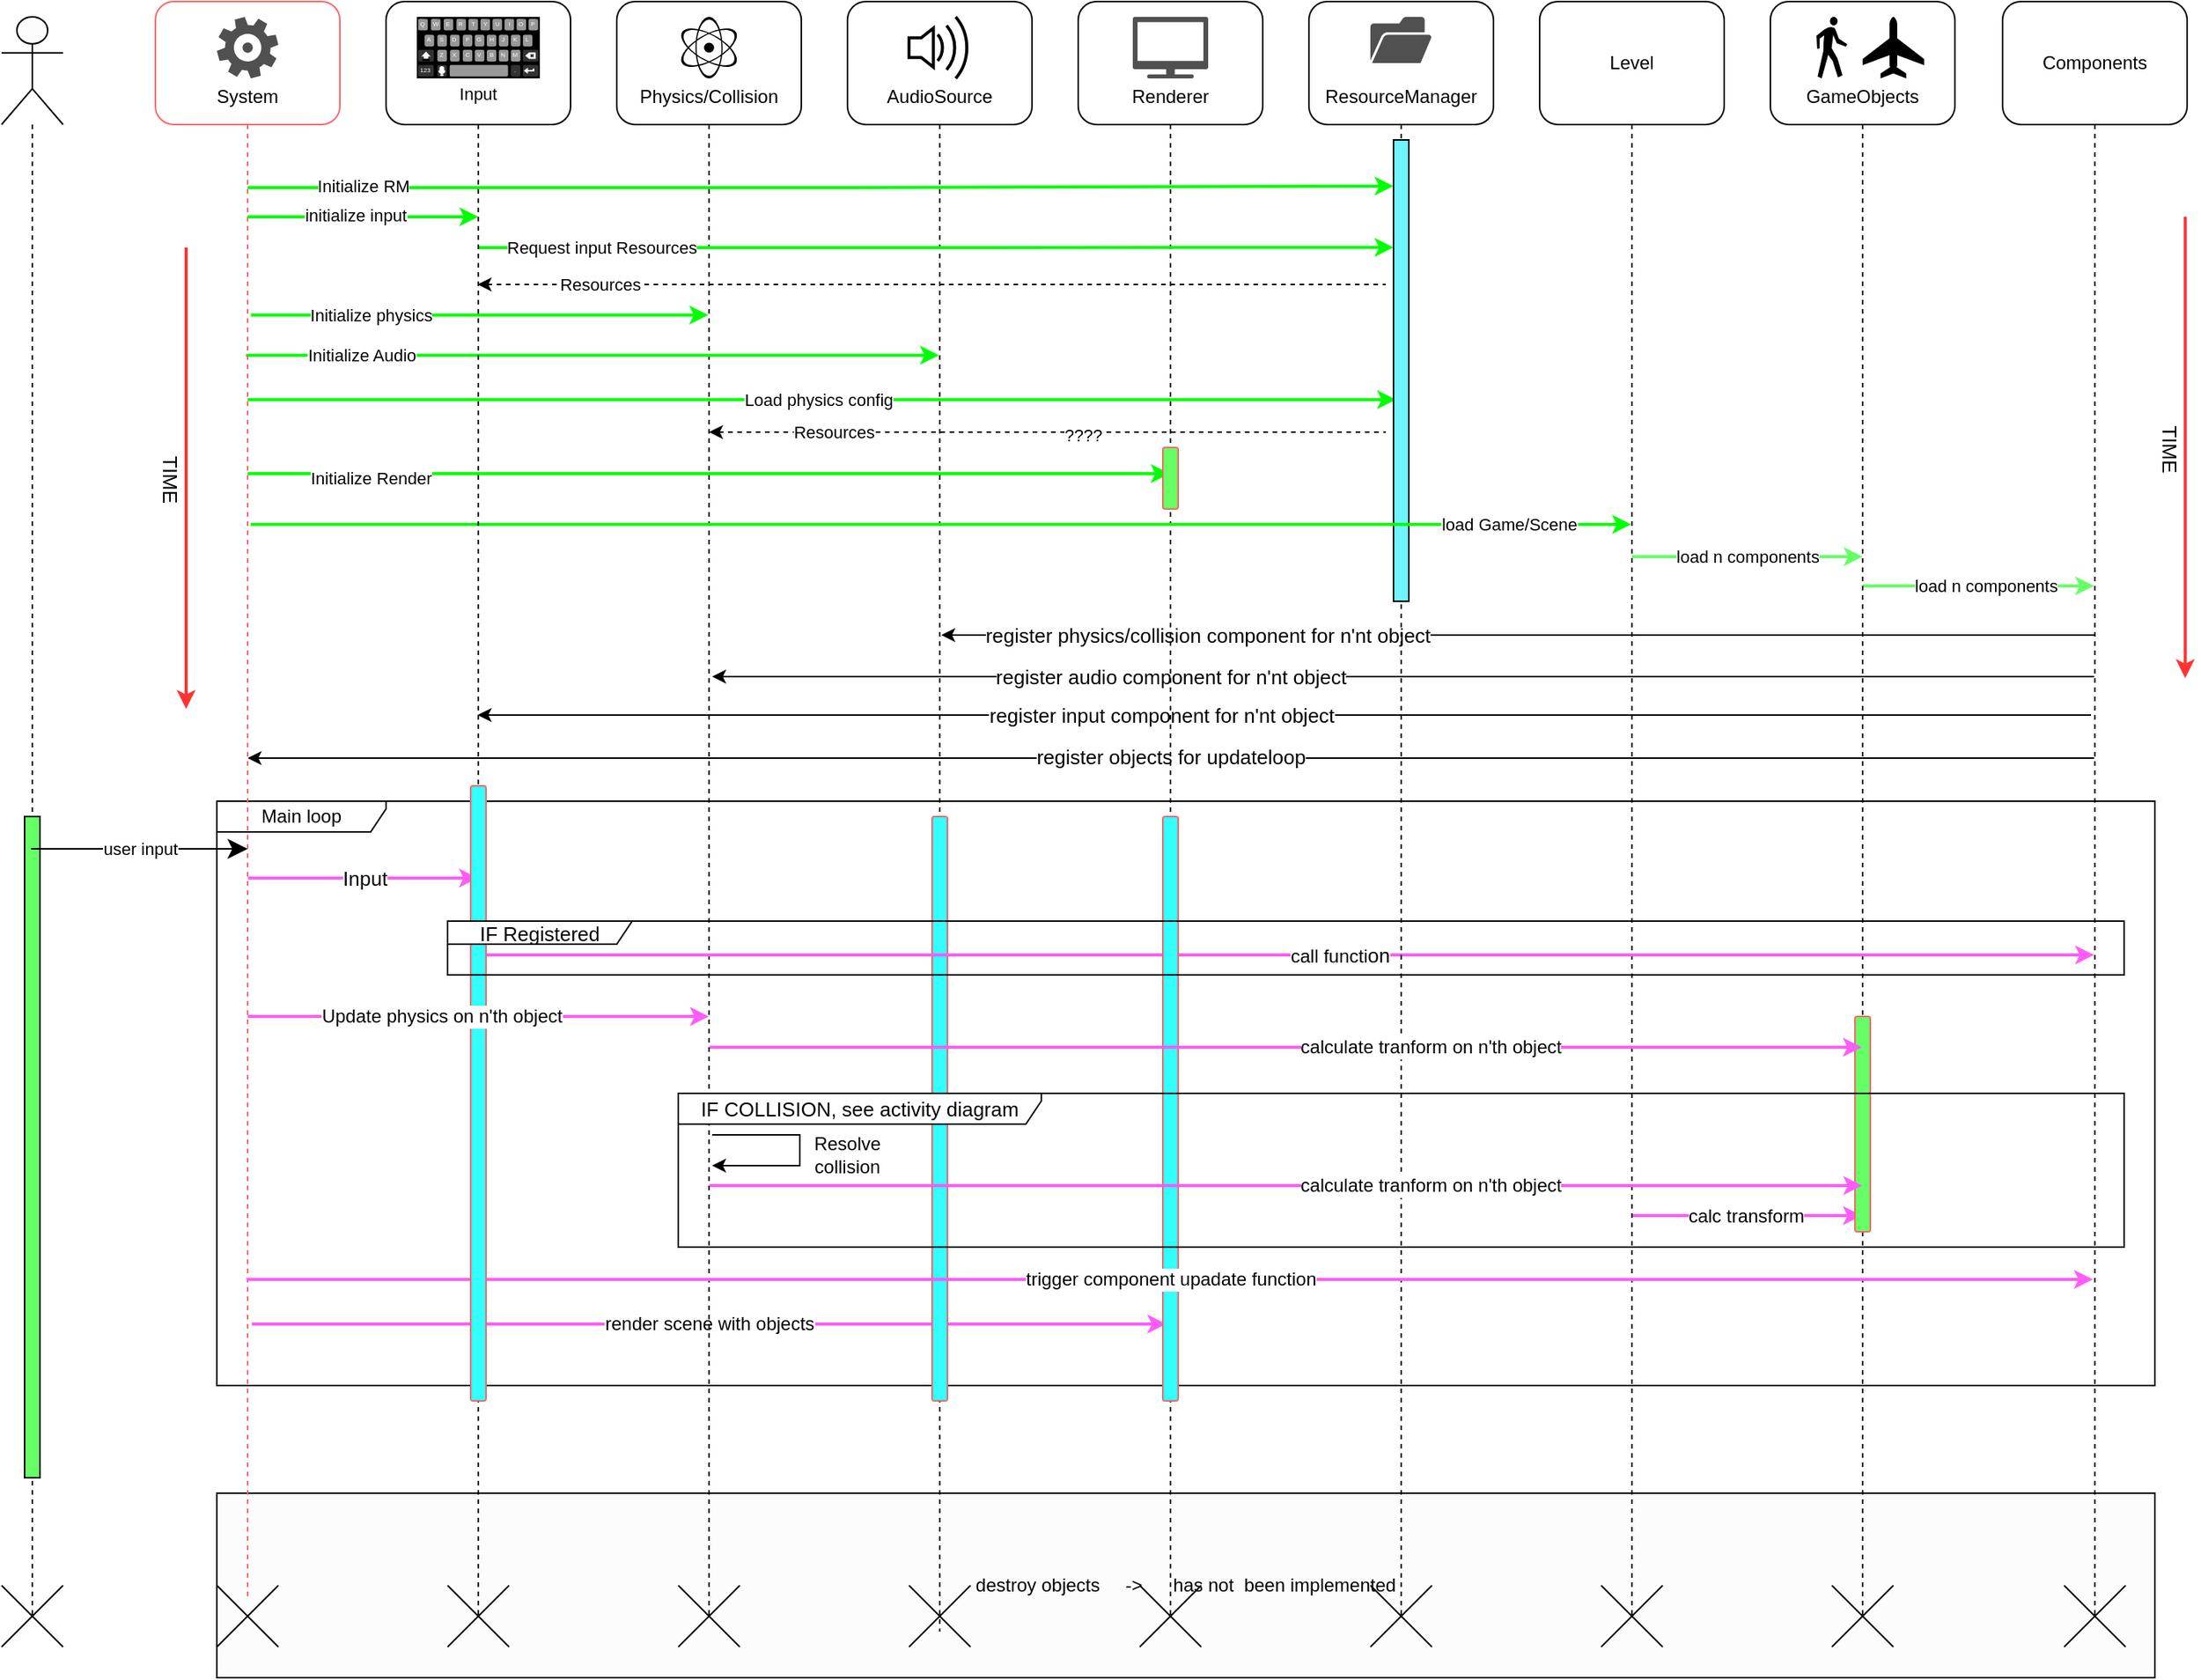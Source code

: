 <mxfile version="16.6.5" type="device"><diagram id="Oj8NVdaUuJYCpran_6qN" name="Page-1"><mxGraphModel dx="2357" dy="780" grid="1" gridSize="10" guides="1" tooltips="1" connect="1" arrows="1" fold="1" page="1" pageScale="1" pageWidth="827" pageHeight="1169" background="none" math="0" shadow="0"><root><mxCell id="0"/><mxCell id="1" parent="0"/><mxCell id="YQWKUGwRhgaTeI2dLadN-74" value="Main loop" style="shape=umlFrame;whiteSpace=wrap;html=1;labelBorderColor=none;sketch=0;strokeColor=#000000;width=110;height=20;" parent="1" vertex="1"><mxGeometry x="80" y="600" width="1260" height="380" as="geometry"/></mxCell><mxCell id="M4hdBKPviVfG0QZyi3EL-24" value="&lt;font style=&quot;font-size: 11px;&quot;&gt;Initialize RM&lt;/font&gt;" style="endArrow=classic;html=1;rounded=0;strokeWidth=2;strokeColor=#00FF00;fillColor=#008a00;entryX=0;entryY=0.1;entryDx=0;entryDy=0;entryPerimeter=0;fontSize=11;" parent="1" edge="1" target="YQWKUGwRhgaTeI2dLadN-106"><mxGeometry x="-0.8" y="1" width="50" height="50" relative="1" as="geometry"><mxPoint x="100" y="201" as="sourcePoint"/><mxPoint x="820" y="201" as="targetPoint"/><Array as="points"><mxPoint x="490" y="201"/></Array><mxPoint as="offset"/></mxGeometry></mxCell><mxCell id="M4hdBKPviVfG0QZyi3EL-30" value="Resources" style="endArrow=none;html=1;rounded=0;startArrow=classic;startFill=1;endFill=0;dashed=1;" parent="1" edge="1"><mxGeometry x="-0.731" width="50" height="50" relative="1" as="geometry"><mxPoint x="249.548" y="264" as="sourcePoint"/><mxPoint x="840" y="264" as="targetPoint"/><mxPoint as="offset"/></mxGeometry></mxCell><mxCell id="M4hdBKPviVfG0QZyi3EL-35" value="Initialize Render" style="endArrow=classic;html=1;rounded=0;strokeWidth=2;strokeColor=#00FF00;fillColor=#008a00;" parent="1" edge="1"><mxGeometry x="-0.733" y="-3" width="50" height="50" relative="1" as="geometry"><mxPoint x="100" y="387" as="sourcePoint"/><mxPoint x="699.5" y="387" as="targetPoint"/><mxPoint as="offset"/></mxGeometry></mxCell><mxCell id="YQWKUGwRhgaTeI2dLadN-3" value="" style="endArrow=classic;html=1;rounded=0;" parent="1" edge="1"><mxGeometry relative="1" as="geometry"><mxPoint x="1298.5" y="544" as="sourcePoint"/><mxPoint x="249.548" y="544" as="targetPoint"/></mxGeometry></mxCell><mxCell id="YQWKUGwRhgaTeI2dLadN-4" value="&lt;font style=&quot;font-size: 13px&quot;&gt;register input component for n'nt object&lt;/font&gt;" style="edgeLabel;resizable=0;html=1;align=center;verticalAlign=middle;" parent="YQWKUGwRhgaTeI2dLadN-3" connectable="0" vertex="1"><mxGeometry relative="1" as="geometry"><mxPoint x="-80" as="offset"/></mxGeometry></mxCell><mxCell id="YQWKUGwRhgaTeI2dLadN-9" value="" style="endArrow=classic;html=1;rounded=0;" parent="1" edge="1"><mxGeometry relative="1" as="geometry"><mxPoint x="1300.5" y="519" as="sourcePoint"/><mxPoint x="402" y="519" as="targetPoint"/></mxGeometry></mxCell><mxCell id="YQWKUGwRhgaTeI2dLadN-10" value="&lt;font style=&quot;font-size: 13px&quot;&gt;register audio component for n'nt object&lt;/font&gt;" style="edgeLabel;resizable=0;html=1;align=center;verticalAlign=middle;" parent="YQWKUGwRhgaTeI2dLadN-9" connectable="0" vertex="1"><mxGeometry relative="1" as="geometry"><mxPoint x="-151" as="offset"/></mxGeometry></mxCell><mxCell id="YQWKUGwRhgaTeI2dLadN-11" value="" style="endArrow=classic;html=1;rounded=0;" parent="1" edge="1"><mxGeometry relative="1" as="geometry"><mxPoint x="1300.5" y="492" as="sourcePoint"/><mxPoint x="551" y="492" as="targetPoint"/></mxGeometry></mxCell><mxCell id="YQWKUGwRhgaTeI2dLadN-12" value="&lt;font style=&quot;font-size: 13px&quot;&gt;register physics/collision component for n'nt object&lt;/font&gt;" style="edgeLabel;resizable=0;html=1;align=center;verticalAlign=middle;" parent="YQWKUGwRhgaTeI2dLadN-11" connectable="0" vertex="1"><mxGeometry relative="1" as="geometry"><mxPoint x="-202" as="offset"/></mxGeometry></mxCell><mxCell id="YQWKUGwRhgaTeI2dLadN-13" value="" style="endArrow=classic;html=1;rounded=0;" parent="1" edge="1"><mxGeometry relative="1" as="geometry"><mxPoint x="1300.5" y="572" as="sourcePoint"/><mxPoint x="100" y="572" as="targetPoint"/></mxGeometry></mxCell><mxCell id="YQWKUGwRhgaTeI2dLadN-14" value="&lt;font style=&quot;font-size: 13px&quot;&gt;register objects for updateloop&lt;/font&gt;" style="edgeLabel;resizable=0;html=1;align=center;verticalAlign=middle;" parent="YQWKUGwRhgaTeI2dLadN-13" connectable="0" vertex="1"><mxGeometry relative="1" as="geometry"><mxPoint y="-1" as="offset"/></mxGeometry></mxCell><mxCell id="YQWKUGwRhgaTeI2dLadN-68" value="&lt;div&gt;Load physics config&lt;/div&gt;" style="endArrow=classic;html=1;rounded=0;strokeColor=#00FF00;fillColor=#008a00;strokeWidth=2;entryX=0.164;entryY=0.563;entryDx=0;entryDy=0;entryPerimeter=0;" parent="1" edge="1" target="YQWKUGwRhgaTeI2dLadN-106" source="BiAHueV08xVLJx-2YfpT-46"><mxGeometry x="-0.008" width="50" height="50" relative="1" as="geometry"><mxPoint x="95" y="340" as="sourcePoint"/><mxPoint x="820" y="340" as="targetPoint"/><mxPoint as="offset"/></mxGeometry></mxCell><mxCell id="YQWKUGwRhgaTeI2dLadN-93" value="load n components" style="endArrow=classic;html=1;rounded=0;strokeColor=#66FF66;strokeWidth=2;" parent="1" edge="1"><mxGeometry x="0.063" relative="1" as="geometry"><mxPoint x="1150" y="460" as="sourcePoint"/><mxPoint x="1300.5" y="460" as="targetPoint"/><mxPoint as="offset"/></mxGeometry></mxCell><mxCell id="YQWKUGwRhgaTeI2dLadN-98" value="" style="endArrow=classic;html=1;rounded=0;fontSize=13;strokeColor=#FF3333;strokeWidth=2;fillColor=#3BFFF8;" parent="1" edge="1"><mxGeometry relative="1" as="geometry"><mxPoint x="60" y="240" as="sourcePoint"/><mxPoint x="60" y="540" as="targetPoint"/></mxGeometry></mxCell><mxCell id="YQWKUGwRhgaTeI2dLadN-99" value="TIME" style="edgeLabel;resizable=0;html=1;align=center;verticalAlign=middle;labelBorderColor=none;sketch=0;fontSize=13;strokeColor=#000000;rotation=90;" parent="YQWKUGwRhgaTeI2dLadN-98" connectable="0" vertex="1"><mxGeometry relative="1" as="geometry"><mxPoint x="-10" as="offset"/></mxGeometry></mxCell><mxCell id="BiAHueV08xVLJx-2YfpT-1" value="&lt;font style=&quot;font-size: 12px&quot;&gt;calc transform&lt;/font&gt;" style="endArrow=classic;html=1;rounded=0;strokeWidth=2;strokeColor=#FF5CFA;" edge="1" parent="1" target="BiAHueV08xVLJx-2YfpT-32"><mxGeometry width="50" height="50" relative="1" as="geometry"><mxPoint x="1000" y="869.52" as="sourcePoint"/><mxPoint x="1140" y="869.52" as="targetPoint"/><Array as="points"/><mxPoint x="-1" as="offset"/></mxGeometry></mxCell><mxCell id="BiAHueV08xVLJx-2YfpT-5" value="" style="endArrow=classic;html=1;rounded=0;" edge="1" parent="1"><mxGeometry width="50" height="50" relative="1" as="geometry"><mxPoint x="402" y="817" as="sourcePoint"/><mxPoint x="402" y="837" as="targetPoint"/><Array as="points"><mxPoint x="459" y="817"/><mxPoint x="459" y="837"/><mxPoint x="429" y="837"/></Array></mxGeometry></mxCell><mxCell id="BiAHueV08xVLJx-2YfpT-6" value="Resolve collision" style="text;html=1;strokeColor=none;fillColor=none;align=center;verticalAlign=middle;whiteSpace=wrap;rounded=0;" vertex="1" parent="1"><mxGeometry x="460" y="815" width="60" height="30" as="geometry"/></mxCell><mxCell id="BiAHueV08xVLJx-2YfpT-7" value="&lt;font style=&quot;font-size: 12px&quot;&gt;render scene with objects&lt;/font&gt;" style="endArrow=classic;html=1;rounded=0;strokeWidth=2;strokeColor=#FF5CFA;" edge="1" parent="1"><mxGeometry width="50" height="50" relative="1" as="geometry"><mxPoint x="102.75" y="940" as="sourcePoint"/><mxPoint x="697.25" y="940" as="targetPoint"/></mxGeometry></mxCell><mxCell id="BiAHueV08xVLJx-2YfpT-8" value="destroy objects&amp;nbsp; &amp;nbsp; &amp;nbsp;-&amp;gt;&amp;nbsp; &amp;nbsp; &amp;nbsp; has not&amp;nbsp; been implemented" style="rounded=0;whiteSpace=wrap;html=1;fillColor=#FCFCFC;" vertex="1" parent="1"><mxGeometry x="80" y="1050" width="1260" height="120" as="geometry"/></mxCell><mxCell id="BiAHueV08xVLJx-2YfpT-21" value="" style="shape=umlLifeline;participant=umlActor;perimeter=lifelinePerimeter;whiteSpace=wrap;html=1;container=1;collapsible=0;recursiveResize=0;verticalAlign=top;spacingTop=36;outlineConnect=0;fillColor=#FCFCFC;size=70;" vertex="1" parent="1"><mxGeometry x="-60" y="90" width="40" height="1040" as="geometry"/></mxCell><mxCell id="BiAHueV08xVLJx-2YfpT-26" value="" style="html=1;points=[];perimeter=orthogonalPerimeter;fillColor=#66FF66;" vertex="1" parent="BiAHueV08xVLJx-2YfpT-21"><mxGeometry x="15" y="520" width="10" height="430" as="geometry"/></mxCell><mxCell id="BiAHueV08xVLJx-2YfpT-122" value="" style="shape=umlDestroy;dashed=0;fillColor=#66FF66;" vertex="1" parent="BiAHueV08xVLJx-2YfpT-21"><mxGeometry y="1020" width="40" height="40" as="geometry"/></mxCell><mxCell id="BiAHueV08xVLJx-2YfpT-27" value="Components" style="shape=umlLifeline;perimeter=lifelinePerimeter;whiteSpace=wrap;html=1;container=1;collapsible=0;recursiveResize=0;outlineConnect=0;size=80;rounded=1;" vertex="1" parent="1"><mxGeometry x="1241" y="80" width="120" height="1050" as="geometry"/></mxCell><mxCell id="BiAHueV08xVLJx-2YfpT-28" value="" style="shape=umlDestroy;dashed=0;fillColor=#66FF66;" vertex="1" parent="BiAHueV08xVLJx-2YfpT-27"><mxGeometry x="40" y="1030" width="40" height="40" as="geometry"/></mxCell><mxCell id="BiAHueV08xVLJx-2YfpT-123" value="" style="endArrow=classic;html=1;rounded=0;fontSize=13;strokeColor=#FF3333;strokeWidth=2;fillColor=#3BFFF8;" edge="1" parent="BiAHueV08xVLJx-2YfpT-27"><mxGeometry relative="1" as="geometry"><mxPoint x="118.75" y="140.0" as="sourcePoint"/><mxPoint x="118.75" y="440.0" as="targetPoint"/></mxGeometry></mxCell><mxCell id="BiAHueV08xVLJx-2YfpT-124" value="TIME" style="edgeLabel;resizable=0;html=1;align=center;verticalAlign=middle;labelBorderColor=none;sketch=0;fontSize=13;strokeColor=#000000;rotation=90;" connectable="0" vertex="1" parent="BiAHueV08xVLJx-2YfpT-123"><mxGeometry relative="1" as="geometry"><mxPoint x="-10" as="offset"/></mxGeometry></mxCell><mxCell id="BiAHueV08xVLJx-2YfpT-32" value="&lt;br&gt;&lt;br&gt;&lt;br&gt;GameObjects" style="shape=umlLifeline;perimeter=lifelinePerimeter;whiteSpace=wrap;html=1;container=1;collapsible=0;recursiveResize=0;outlineConnect=0;size=80;rounded=1;" vertex="1" parent="1"><mxGeometry x="1090" y="80" width="120" height="1050" as="geometry"/></mxCell><mxCell id="YQWKUGwRhgaTeI2dLadN-49" value="" style="shape=mxgraph.signs.people.walking;html=1;pointerEvents=1;fillColor=#000000;strokeColor=none;verticalLabelPosition=bottom;verticalAlign=top;align=center;sketch=0;" parent="BiAHueV08xVLJx-2YfpT-32" vertex="1"><mxGeometry x="30" y="10" width="20" height="40" as="geometry"/></mxCell><mxCell id="YQWKUGwRhgaTeI2dLadN-51" value="" style="shape=mxgraph.signs.transportation.airplane_3;html=1;pointerEvents=1;fillColor=#000000;strokeColor=none;verticalLabelPosition=bottom;verticalAlign=top;align=center;sketch=0;labelBorderColor=none;" parent="BiAHueV08xVLJx-2YfpT-32" vertex="1"><mxGeometry x="60" y="10" width="40" height="40" as="geometry"/></mxCell><mxCell id="YQWKUGwRhgaTeI2dLadN-7" value="load n components" style="endArrow=classic;html=1;rounded=0;strokeColor=#66FF66;strokeWidth=2;" parent="BiAHueV08xVLJx-2YfpT-32" edge="1"><mxGeometry relative="1" as="geometry"><mxPoint x="-90" y="361" as="sourcePoint"/><mxPoint x="60" y="361" as="targetPoint"/><mxPoint as="offset"/></mxGeometry></mxCell><mxCell id="BiAHueV08xVLJx-2YfpT-73" value="" style="html=1;points=[];perimeter=orthogonalPerimeter;rounded=1;fontSize=11;strokeColor=#FF6666;fillColor=#66FF66;" vertex="1" parent="BiAHueV08xVLJx-2YfpT-32"><mxGeometry x="55" y="660" width="10" height="140" as="geometry"/></mxCell><mxCell id="BiAHueV08xVLJx-2YfpT-34" value="Level" style="shape=umlLifeline;perimeter=lifelinePerimeter;whiteSpace=wrap;html=1;container=1;collapsible=0;recursiveResize=0;outlineConnect=0;size=80;rounded=1;" vertex="1" parent="1"><mxGeometry x="940" y="80" width="120" height="1050" as="geometry"/></mxCell><mxCell id="BiAHueV08xVLJx-2YfpT-35" value="" style="shape=umlDestroy;dashed=0;fillColor=#66FF66;" vertex="1" parent="BiAHueV08xVLJx-2YfpT-34"><mxGeometry x="40" y="1030" width="40" height="40" as="geometry"/></mxCell><mxCell id="BiAHueV08xVLJx-2YfpT-40" value="&lt;br&gt;&lt;br&gt;&lt;br&gt;Physics/Collision" style="shape=umlLifeline;perimeter=lifelinePerimeter;whiteSpace=wrap;html=1;container=1;collapsible=0;recursiveResize=0;outlineConnect=0;size=80;rounded=1;" vertex="1" parent="1"><mxGeometry x="340" y="80" width="120" height="1050" as="geometry"/></mxCell><mxCell id="BiAHueV08xVLJx-2YfpT-41" value="" style="shape=umlDestroy;dashed=0;fillColor=#66FF66;" vertex="1" parent="BiAHueV08xVLJx-2YfpT-40"><mxGeometry x="40" y="1030" width="40" height="40" as="geometry"/></mxCell><mxCell id="YQWKUGwRhgaTeI2dLadN-69" value="" style="shape=mxgraph.signs.science.nuclear_2;html=1;pointerEvents=1;fillColor=#000000;strokeColor=none;verticalLabelPosition=bottom;verticalAlign=top;align=center;sketch=0;labelBorderColor=none;" parent="BiAHueV08xVLJx-2YfpT-40" vertex="1"><mxGeometry x="40" y="10" width="40" height="40" as="geometry"/></mxCell><mxCell id="YQWKUGwRhgaTeI2dLadN-67" value="Initialize Audio" style="endArrow=classic;html=1;rounded=0;strokeColor=#00FF00;fillColor=#008a00;strokeWidth=2;" parent="BiAHueV08xVLJx-2YfpT-40" edge="1" target="BiAHueV08xVLJx-2YfpT-42"><mxGeometry x="-0.667" width="50" height="50" relative="1" as="geometry"><mxPoint x="-241" y="230" as="sourcePoint"/><mxPoint x="218.5" y="230" as="targetPoint"/><mxPoint as="offset"/></mxGeometry></mxCell><mxCell id="BiAHueV08xVLJx-2YfpT-42" value="&lt;br&gt;&lt;br&gt;&lt;br&gt;AudioSource" style="shape=umlLifeline;perimeter=lifelinePerimeter;whiteSpace=wrap;html=1;container=1;collapsible=0;recursiveResize=0;outlineConnect=0;size=80;rounded=1;" vertex="1" parent="1"><mxGeometry x="490" y="80" width="120" height="1060" as="geometry"/></mxCell><mxCell id="BiAHueV08xVLJx-2YfpT-126" value="" style="html=1;points=[];perimeter=orthogonalPerimeter;rounded=1;fontSize=11;strokeColor=#FF6666;fillColor=#33FFFF;" vertex="1" parent="BiAHueV08xVLJx-2YfpT-42"><mxGeometry x="55" y="530" width="10" height="380" as="geometry"/></mxCell><mxCell id="BiAHueV08xVLJx-2YfpT-43" value="" style="shape=umlDestroy;dashed=0;fillColor=#66FF66;" vertex="1" parent="BiAHueV08xVLJx-2YfpT-42"><mxGeometry x="40" y="1030" width="40" height="40" as="geometry"/></mxCell><mxCell id="YQWKUGwRhgaTeI2dLadN-48" value="" style="html=1;verticalLabelPosition=bottom;align=center;labelBackgroundColor=#ffffff;verticalAlign=top;strokeWidth=2;strokeColor=#000000;shadow=0;dashed=0;shape=mxgraph.ios7.icons.volume_2;pointerEvents=1" parent="BiAHueV08xVLJx-2YfpT-42" vertex="1"><mxGeometry x="40" y="10" width="40" height="40" as="geometry"/></mxCell><mxCell id="M4hdBKPviVfG0QZyi3EL-32" value="Resources" style="endArrow=none;html=1;rounded=0;startArrow=classic;startFill=1;endFill=0;dashed=1;" parent="BiAHueV08xVLJx-2YfpT-42" edge="1" source="BiAHueV08xVLJx-2YfpT-40"><mxGeometry x="-0.635" width="50" height="50" relative="1" as="geometry"><mxPoint x="30" y="280.5" as="sourcePoint"/><mxPoint x="350" y="280" as="targetPoint"/><mxPoint as="offset"/></mxGeometry></mxCell><mxCell id="BiAHueV08xVLJx-2YfpT-125" value="????" style="edgeLabel;html=1;align=center;verticalAlign=middle;resizable=0;points=[];fontSize=11;" vertex="1" connectable="0" parent="M4hdBKPviVfG0QZyi3EL-32"><mxGeometry x="0.105" y="-2" relative="1" as="geometry"><mxPoint as="offset"/></mxGeometry></mxCell><mxCell id="BiAHueV08xVLJx-2YfpT-94" value="&lt;font style=&quot;font-size: 12px&quot;&gt;call functi&lt;/font&gt;&lt;font style=&quot;font-size: 13px&quot;&gt;on&lt;/font&gt;" style="endArrow=classic;html=1;rounded=0;strokeWidth=2;strokeColor=#FF5CFA;" edge="1" parent="BiAHueV08xVLJx-2YfpT-42"><mxGeometry x="0.066" width="50" height="50" relative="1" as="geometry"><mxPoint x="-240.0" y="620" as="sourcePoint"/><mxPoint x="810.5" y="620" as="targetPoint"/><Array as="points"/><mxPoint as="offset"/></mxGeometry></mxCell><mxCell id="BiAHueV08xVLJx-2YfpT-44" value="&lt;br&gt;&lt;br&gt;&lt;br&gt;Renderer" style="shape=umlLifeline;perimeter=lifelinePerimeter;whiteSpace=wrap;html=1;container=1;collapsible=0;recursiveResize=0;outlineConnect=0;size=80;rounded=1;" vertex="1" parent="1"><mxGeometry x="640" y="80" width="120" height="1050" as="geometry"/></mxCell><mxCell id="BiAHueV08xVLJx-2YfpT-71" value="" style="html=1;points=[];perimeter=orthogonalPerimeter;rounded=1;fontSize=11;strokeColor=#FF6666;fillColor=#33FFFF;" vertex="1" parent="BiAHueV08xVLJx-2YfpT-44"><mxGeometry x="55" y="530" width="10" height="380" as="geometry"/></mxCell><mxCell id="YQWKUGwRhgaTeI2dLadN-43" value="" style="sketch=0;pointerEvents=1;shadow=0;dashed=0;html=1;strokeColor=none;fillColor=#505050;labelPosition=center;verticalLabelPosition=bottom;verticalAlign=top;outlineConnect=0;align=center;shape=mxgraph.office.devices.tv;" parent="BiAHueV08xVLJx-2YfpT-44" vertex="1"><mxGeometry x="35.5" y="10" width="49" height="40" as="geometry"/></mxCell><mxCell id="BiAHueV08xVLJx-2YfpT-72" value="" style="html=1;points=[];perimeter=orthogonalPerimeter;rounded=1;fontSize=11;strokeColor=#FF6666;fillColor=#66FF66;" vertex="1" parent="BiAHueV08xVLJx-2YfpT-44"><mxGeometry x="55" y="290" width="10" height="40" as="geometry"/></mxCell><mxCell id="BiAHueV08xVLJx-2YfpT-46" value="&lt;br&gt;&lt;br&gt;&lt;br&gt;System" style="shape=umlLifeline;perimeter=lifelinePerimeter;whiteSpace=wrap;html=1;container=1;collapsible=0;recursiveResize=0;outlineConnect=0;size=80;rounded=1;strokeColor=#FF6666;" vertex="1" parent="1"><mxGeometry x="40" y="80" width="120" height="1040" as="geometry"/></mxCell><mxCell id="YQWKUGwRhgaTeI2dLadN-42" value="" style="sketch=0;pointerEvents=1;shadow=0;dashed=0;html=1;strokeColor=none;fillColor=#505050;labelPosition=center;verticalLabelPosition=bottom;verticalAlign=top;outlineConnect=0;align=center;shape=mxgraph.office.concepts.settings_office_365;" parent="BiAHueV08xVLJx-2YfpT-46" vertex="1"><mxGeometry x="40" y="10" width="40" height="40" as="geometry"/></mxCell><mxCell id="BiAHueV08xVLJx-2YfpT-69" value="" style="endArrow=classic;html=1;rounded=0;fontSize=11;endSize=10;" edge="1" parent="BiAHueV08xVLJx-2YfpT-46"><mxGeometry relative="1" as="geometry"><mxPoint x="-80.75" y="551.0" as="sourcePoint"/><mxPoint x="60" y="551" as="targetPoint"/><Array as="points"><mxPoint x="20" y="551"/></Array></mxGeometry></mxCell><mxCell id="BiAHueV08xVLJx-2YfpT-70" value="user input" style="edgeLabel;resizable=0;html=1;align=center;verticalAlign=middle;rounded=1;fontSize=11;strokeColor=#FF6666;fillColor=#66FF66;" connectable="0" vertex="1" parent="BiAHueV08xVLJx-2YfpT-69"><mxGeometry relative="1" as="geometry"/></mxCell><mxCell id="BiAHueV08xVLJx-2YfpT-51" value="&lt;div&gt;Request input Resources&lt;/div&gt;" style="endArrow=classic;html=1;rounded=0;strokeColor=#00FF00;fillColor=#008a00;strokeWidth=2;entryX=0;entryY=0.233;entryDx=0;entryDy=0;entryPerimeter=0;" edge="1" parent="1" target="YQWKUGwRhgaTeI2dLadN-106"><mxGeometry x="-0.731" width="50" height="50" relative="1" as="geometry"><mxPoint x="250.003" y="240.0" as="sourcePoint"/><mxPoint x="840" y="240" as="targetPoint"/><mxPoint as="offset"/></mxGeometry></mxCell><mxCell id="YQWKUGwRhgaTeI2dLadN-66" value="&lt;span style=&quot;font-size: 11px;&quot;&gt;Initialize physics&lt;/span&gt;" style="endArrow=classic;html=1;rounded=0;strokeColor=#00FF00;fillColor=#008a00;strokeWidth=2;exitX=0.518;exitY=0.159;exitDx=0;exitDy=0;exitPerimeter=0;fontSize=11;" parent="1" edge="1"><mxGeometry x="-0.479" width="50" height="50" relative="1" as="geometry"><mxPoint x="102.16" y="283.88" as="sourcePoint"/><mxPoint x="399.5" y="283.88" as="targetPoint"/><mxPoint as="offset"/></mxGeometry></mxCell><mxCell id="BiAHueV08xVLJx-2YfpT-36" value="&lt;br&gt;&lt;br&gt;&lt;br&gt;ResourceManager" style="shape=umlLifeline;perimeter=lifelinePerimeter;whiteSpace=wrap;html=1;container=1;collapsible=0;recursiveResize=0;outlineConnect=0;size=80;rounded=1;" vertex="1" parent="1"><mxGeometry x="790" y="80" width="120" height="1050" as="geometry"/></mxCell><mxCell id="YQWKUGwRhgaTeI2dLadN-106" value="" style="html=1;points=[];perimeter=orthogonalPerimeter;labelBorderColor=none;sketch=0;fontSize=13;strokeColor=#000000;fillColor=#6EF5FF;" parent="BiAHueV08xVLJx-2YfpT-36" vertex="1"><mxGeometry x="55" y="90" width="10" height="300" as="geometry"/></mxCell><mxCell id="BiAHueV08xVLJx-2YfpT-37" value="" style="shape=umlDestroy;dashed=0;fillColor=#66FF66;" vertex="1" parent="BiAHueV08xVLJx-2YfpT-36"><mxGeometry x="40" y="1030" width="40" height="40" as="geometry"/></mxCell><mxCell id="YQWKUGwRhgaTeI2dLadN-27" value="" style="sketch=0;pointerEvents=1;shadow=0;dashed=0;html=1;strokeColor=none;fillColor=#505050;labelPosition=center;verticalLabelPosition=bottom;verticalAlign=top;outlineConnect=0;align=center;shape=mxgraph.office.concepts.folder_open;" parent="BiAHueV08xVLJx-2YfpT-36" vertex="1"><mxGeometry x="40" y="10" width="40" height="30" as="geometry"/></mxCell><mxCell id="H1Gx4zHjk5ilLIYmcskJ-3" value="load Game/Scene" style="endArrow=classic;html=1;rounded=0;strokeWidth=2;strokeColor=#00FF00;" parent="1" edge="1"><mxGeometry x="0.823" width="50" height="50" relative="1" as="geometry"><mxPoint x="102" y="420" as="sourcePoint"/><mxPoint x="999.5" y="420" as="targetPoint"/><mxPoint as="offset"/></mxGeometry></mxCell><mxCell id="BiAHueV08xVLJx-2YfpT-47" value="" style="shape=umlDestroy;dashed=0;fillColor=#66FF66;" vertex="1" parent="1"><mxGeometry x="80" y="1110" width="40" height="40" as="geometry"/></mxCell><mxCell id="BiAHueV08xVLJx-2YfpT-45" value="" style="shape=umlDestroy;dashed=0;fillColor=#66FF66;" vertex="1" parent="1"><mxGeometry x="680" y="1110" width="40" height="40" as="geometry"/></mxCell><mxCell id="BiAHueV08xVLJx-2YfpT-33" value="" style="shape=umlDestroy;dashed=0;fillColor=#66FF66;" vertex="1" parent="1"><mxGeometry x="1130" y="1110" width="40" height="40" as="geometry"/></mxCell><mxCell id="BiAHueV08xVLJx-2YfpT-115" value="" style="endArrow=classic;html=1;rounded=0;fontSize=13;strokeColor=#FF5CFA;strokeWidth=2;fillColor=#3BFFF8;" edge="1" parent="1"><mxGeometry relative="1" as="geometry"><mxPoint x="100.25" y="650" as="sourcePoint"/><mxPoint x="249.75" y="650" as="targetPoint"/></mxGeometry></mxCell><mxCell id="BiAHueV08xVLJx-2YfpT-116" value="Input" style="edgeLabel;resizable=0;html=1;align=center;verticalAlign=middle;labelBorderColor=none;sketch=0;fontSize=13;strokeColor=#000000;" connectable="0" vertex="1" parent="BiAHueV08xVLJx-2YfpT-115"><mxGeometry relative="1" as="geometry"/></mxCell><mxCell id="BiAHueV08xVLJx-2YfpT-117" value="" style="edgeLabel;resizable=0;html=1;align=left;verticalAlign=bottom;labelBorderColor=none;sketch=0;fontSize=13;strokeColor=#000000;" connectable="0" vertex="1" parent="BiAHueV08xVLJx-2YfpT-115"><mxGeometry x="-1" relative="1" as="geometry"/></mxCell><mxCell id="BiAHueV08xVLJx-2YfpT-119" value="&lt;font style=&quot;font-size: 12px&quot;&gt;calculate tranform on n'th object&lt;/font&gt;" style="endArrow=classic;html=1;rounded=0;strokeWidth=2;strokeColor=#FF5CFA;exitX=0.504;exitY=0.529;exitDx=0;exitDy=0;exitPerimeter=0;" edge="1" parent="1"><mxGeometry x="0.251" width="50" height="50" relative="1" as="geometry"><mxPoint x="400.49" y="760.0" as="sourcePoint"/><mxPoint x="1149.51" y="760.0" as="targetPoint"/><Array as="points"/><mxPoint as="offset"/></mxGeometry></mxCell><mxCell id="BiAHueV08xVLJx-2YfpT-120" value="&lt;font style=&quot;font-size: 12px&quot;&gt;calculate tranform on n'th object&lt;/font&gt;" style="endArrow=classic;html=1;rounded=0;strokeWidth=2;strokeColor=#FF5CFA;" edge="1" parent="1"><mxGeometry x="0.251" width="50" height="50" relative="1" as="geometry"><mxPoint x="400.25" y="850.0" as="sourcePoint"/><mxPoint x="1149.75" y="850.0" as="targetPoint"/><Array as="points"/><mxPoint as="offset"/></mxGeometry></mxCell><mxCell id="BiAHueV08xVLJx-2YfpT-121" value="&lt;font style=&quot;font-size: 12px&quot;&gt;trigger component upadate function&lt;/font&gt;" style="endArrow=classic;html=1;rounded=1;strokeWidth=2;strokeColor=#FF5CFA;" edge="1" parent="1"><mxGeometry width="50" height="50" relative="1" as="geometry"><mxPoint x="99.25" y="911" as="sourcePoint"/><mxPoint x="1299.75" y="911" as="targetPoint"/></mxGeometry></mxCell><mxCell id="BiAHueV08xVLJx-2YfpT-38" value="&lt;br style=&quot;font-size: 11px;&quot;&gt;&lt;br style=&quot;font-size: 11px;&quot;&gt;&lt;br style=&quot;font-size: 11px;&quot;&gt;Input" style="shape=umlLifeline;perimeter=lifelinePerimeter;whiteSpace=wrap;html=1;container=1;collapsible=0;recursiveResize=0;outlineConnect=0;size=80;rounded=1;fontSize=11;" vertex="1" parent="1"><mxGeometry x="190" y="80" width="120" height="1050" as="geometry"/></mxCell><mxCell id="BiAHueV08xVLJx-2YfpT-74" value="" style="html=1;points=[];perimeter=orthogonalPerimeter;rounded=1;fontSize=11;strokeColor=#FF6666;fillColor=#33FFFF;textOpacity=90;" vertex="1" parent="BiAHueV08xVLJx-2YfpT-38"><mxGeometry x="55" y="510" width="10" height="400" as="geometry"/></mxCell><mxCell id="BiAHueV08xVLJx-2YfpT-39" value="" style="shape=umlDestroy;dashed=0;fillColor=#66FF66;" vertex="1" parent="BiAHueV08xVLJx-2YfpT-38"><mxGeometry x="40" y="1030" width="40" height="40" as="geometry"/></mxCell><mxCell id="YQWKUGwRhgaTeI2dLadN-26" value="" style="verticalLabelPosition=bottom;verticalAlign=top;html=1;shadow=0;dashed=0;strokeWidth=1;shape=mxgraph.android.keyboard;sketch=0;" parent="BiAHueV08xVLJx-2YfpT-38" vertex="1"><mxGeometry x="20" y="10" width="80" height="40" as="geometry"/></mxCell><mxCell id="YQWKUGwRhgaTeI2dLadN-64" value="" style="endArrow=classic;html=1;rounded=0;strokeWidth=2;strokeColor=#00FF00;fillColor=#008a00;fontSize=12;" parent="BiAHueV08xVLJx-2YfpT-38" edge="1"><mxGeometry x="-0.067" width="50" height="50" relative="1" as="geometry"><mxPoint x="-90" y="140" as="sourcePoint"/><mxPoint x="60" y="140" as="targetPoint"/><mxPoint as="offset"/></mxGeometry></mxCell><mxCell id="BiAHueV08xVLJx-2YfpT-64" value="&lt;font style=&quot;font-size: 11px&quot;&gt;initialize input&lt;/font&gt;" style="edgeLabel;html=1;align=center;verticalAlign=middle;resizable=0;points=[];fontSize=12;" vertex="1" connectable="0" parent="YQWKUGwRhgaTeI2dLadN-64"><mxGeometry x="-0.164" y="1" relative="1" as="geometry"><mxPoint x="7" as="offset"/></mxGeometry></mxCell><mxCell id="BiAHueV08xVLJx-2YfpT-118" value="&lt;font style=&quot;font-size: 12px&quot;&gt;Update physics on n'th object&lt;/font&gt;" style="endArrow=classic;html=1;rounded=0;strokeWidth=2;strokeColor=#FF5CFA;" edge="1" parent="1"><mxGeometry x="-0.16" width="50" height="50" relative="1" as="geometry"><mxPoint x="100.07" y="740" as="sourcePoint"/><mxPoint x="399.93" y="740" as="targetPoint"/><Array as="points"><mxPoint x="250.43" y="740"/></Array><mxPoint as="offset"/></mxGeometry></mxCell><mxCell id="YQWKUGwRhgaTeI2dLadN-81" value="IF Registered" style="shape=umlFrame;whiteSpace=wrap;html=1;labelBorderColor=none;sketch=0;fontSize=13;strokeColor=#000000;width=120;height=15;" parent="1" vertex="1"><mxGeometry x="230" y="678" width="1090" height="35" as="geometry"/></mxCell><mxCell id="YQWKUGwRhgaTeI2dLadN-91" value="IF COLLISION, see activity diagram" style="shape=umlFrame;whiteSpace=wrap;html=1;labelBorderColor=none;sketch=0;fontSize=13;strokeColor=#000000;width=236;height=20;" parent="1" vertex="1"><mxGeometry x="380" y="790" width="940" height="100" as="geometry"/></mxCell></root></mxGraphModel></diagram></mxfile>